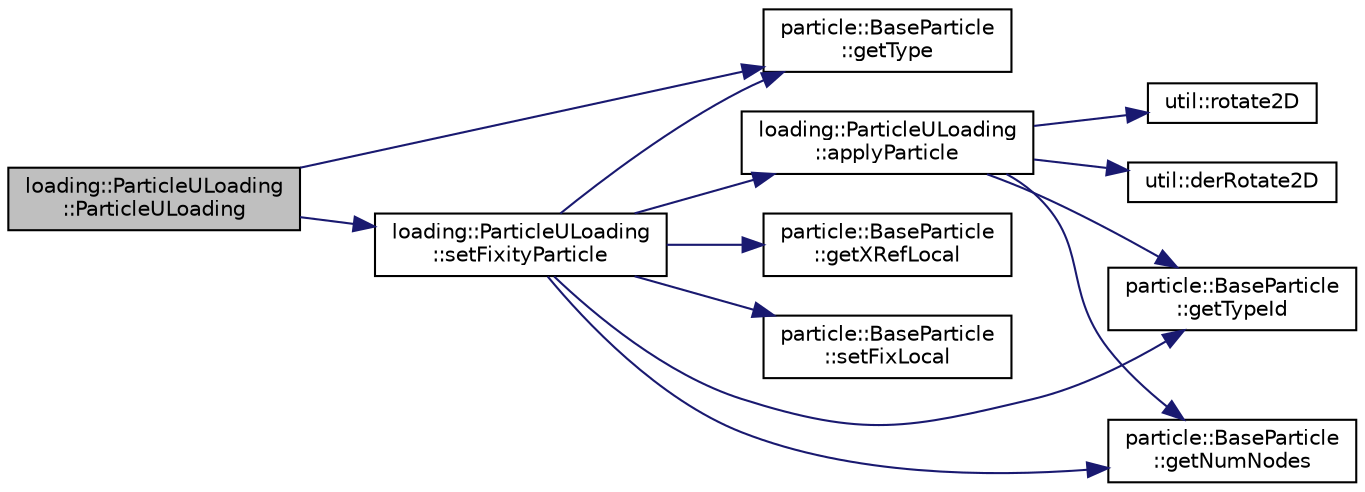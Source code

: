 digraph "loading::ParticleULoading::ParticleULoading"
{
  edge [fontname="Helvetica",fontsize="10",labelfontname="Helvetica",labelfontsize="10"];
  node [fontname="Helvetica",fontsize="10",shape=record];
  rankdir="LR";
  Node0 [label="loading::ParticleULoading\l::ParticleULoading",height=0.2,width=0.4,color="black", fillcolor="grey75", style="filled", fontcolor="black"];
  Node0 -> Node1 [color="midnightblue",fontsize="10",style="solid",fontname="Helvetica"];
  Node1 [label="particle::BaseParticle\l::getType",height=0.2,width=0.4,color="black", fillcolor="white", style="filled",URL="$classparticle_1_1BaseParticle.html#a2bdd391f106eaae26a53a4f0ee5953c8",tooltip="Get type of this object. "];
  Node0 -> Node2 [color="midnightblue",fontsize="10",style="solid",fontname="Helvetica"];
  Node2 [label="loading::ParticleULoading\l::setFixityParticle",height=0.2,width=0.4,color="black", fillcolor="white", style="filled",URL="$classloading_1_1ParticleULoading.html#adbf2c6ab75080fece4f4e5ce882eb584",tooltip="Applies displacement boundary condition. "];
  Node2 -> Node3 [color="midnightblue",fontsize="10",style="solid",fontname="Helvetica"];
  Node3 [label="particle::BaseParticle\l::getTypeId",height=0.2,width=0.4,color="black", fillcolor="white", style="filled",URL="$classparticle_1_1BaseParticle.html#aa369eb38bfda094cdb3243a97b8075bc",tooltip="Get id among the group of object in the same type as this. "];
  Node2 -> Node4 [color="midnightblue",fontsize="10",style="solid",fontname="Helvetica"];
  Node4 [label="particle::BaseParticle\l::getNumNodes",height=0.2,width=0.4,color="black", fillcolor="white", style="filled",URL="$classparticle_1_1BaseParticle.html#a40cf9f658ae9988d90acbc6dcda9bda0",tooltip="Get the number of nodes. "];
  Node2 -> Node5 [color="midnightblue",fontsize="10",style="solid",fontname="Helvetica"];
  Node5 [label="particle::BaseParticle\l::getXRefLocal",height=0.2,width=0.4,color="black", fillcolor="white", style="filled",URL="$classparticle_1_1BaseParticle.html#a8cb99a2e2ea56e1d723481b43e050d7b",tooltip="Get reference coordinate of the node given node&#39;s local id. "];
  Node2 -> Node6 [color="midnightblue",fontsize="10",style="solid",fontname="Helvetica"];
  Node6 [label="particle::BaseParticle\l::setFixLocal",height=0.2,width=0.4,color="black", fillcolor="white", style="filled",URL="$classparticle_1_1BaseParticle.html#a09909c66edc69bc6455d854576fa99db",tooltip="Set fixity of the node given node&#39;s local id. "];
  Node2 -> Node1 [color="midnightblue",fontsize="10",style="solid",fontname="Helvetica"];
  Node2 -> Node7 [color="midnightblue",fontsize="10",style="solid",fontname="Helvetica"];
  Node7 [label="loading::ParticleULoading\l::applyParticle",height=0.2,width=0.4,color="black", fillcolor="white", style="filled",URL="$classloading_1_1ParticleULoading.html#a73a3cb3c8b70199eee0c6ee3f61ee125",tooltip="Applies displacement boundary condition. "];
  Node7 -> Node3 [color="midnightblue",fontsize="10",style="solid",fontname="Helvetica"];
  Node7 -> Node4 [color="midnightblue",fontsize="10",style="solid",fontname="Helvetica"];
  Node7 -> Node8 [color="midnightblue",fontsize="10",style="solid",fontname="Helvetica"];
  Node8 [label="util::rotate2D",height=0.2,width=0.4,color="black", fillcolor="white", style="filled",URL="$namespaceutil.html#a2d74dcc9e380437472ba9a7be69dc585",tooltip="Rotates a vector in xy-plane assuming ACW convention. "];
  Node7 -> Node9 [color="midnightblue",fontsize="10",style="solid",fontname="Helvetica"];
  Node9 [label="util::derRotate2D",height=0.2,width=0.4,color="black", fillcolor="white", style="filled",URL="$namespaceutil.html#ab7d5682092a46bbda25e06c4d5b41e6a",tooltip="Computes derivative of rotation wrt to time. "];
}
